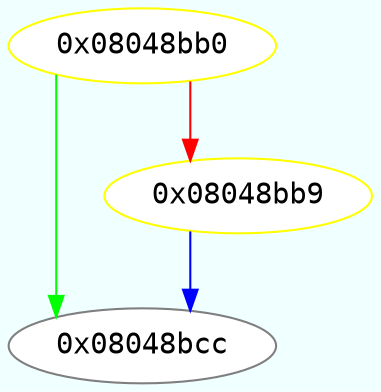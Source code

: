 digraph code {
	graph [bgcolor=azure fontsize=8 fontname="Courier" splines="ortho"];
	node [fillcolor=gray style=filled];
	edge [arrowhead="normal"];
	"0x08048bb0" -> "0x08048bcc" [color="green"];
	"0x08048bb0" -> "0x08048bb9" [color="red"];
	"0x08048bb0" [URL="entry.fini0/0x08048bb0", fillcolor="white",color="yellow", fontname="Courier",label="0x08048bb0"]
	"0x08048bb9" -> "0x08048bcc" [color="blue"];
	"0x08048bb9" [URL="entry.fini0/0x08048bb9", fillcolor="white",color="yellow", fontname="Courier",label="0x08048bb9"]
	"0x08048bcc" [URL="entry.fini0/0x08048bcc", fillcolor="white",color="#7f7f7f", fontname="Courier",label="0x08048bcc"]
}
